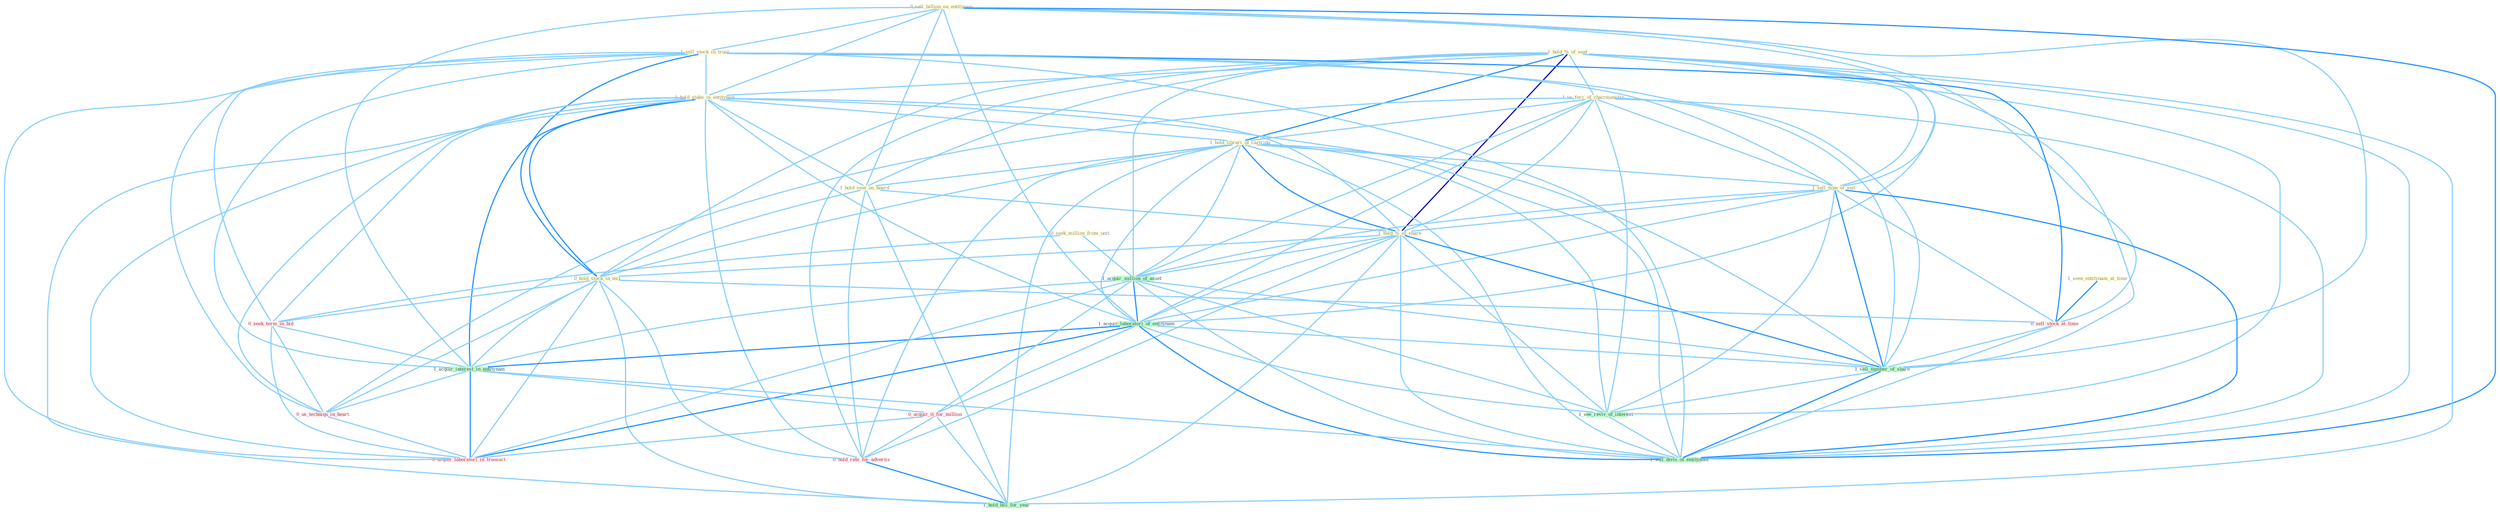 Graph G{ 
    node
    [shape=polygon,style=filled,width=.5,height=.06,color="#BDFCC9",fixedsize=true,fontsize=4,
    fontcolor="#2f4f4f"];
    {node
    [color="#ffffe0", fontcolor="#8b7d6b"] "1_seen_entitynam_at_time " "0_sell_billion_on_entitynam " "1_hold_%_of_seat " "1_sell_stock_in_trust " "1_hold_stake_in_entitynam " "1_us_forc_of_chairmanship " "1_hold_librari_of_cartridg " "1_hold_seat_on_board " "1_sell_type_of_suit " "1_hold_%_of_share " "0_hold_stock_in_mix " "0_seek_million_from_unit "}
{node [color="#fff0f5", fontcolor="#b22222"] "0_seek_term_in_bid " "0_us_techniqu_in_heart " "0_acquir_it_for_million " "0_hold_rate_for_advertis " "0_acquir_laboratori_in_transact " "0_sell_stock_at_time "}
edge [color="#B0E2FF"];

	"1_seen_entitynam_at_time " -- "0_sell_stock_at_time " [w="2", color="#1e90ff" , len=0.8];
	"0_sell_billion_on_entitynam " -- "1_sell_stock_in_trust " [w="1", color="#87cefa" ];
	"0_sell_billion_on_entitynam " -- "1_hold_stake_in_entitynam " [w="1", color="#87cefa" ];
	"0_sell_billion_on_entitynam " -- "1_hold_seat_on_board " [w="1", color="#87cefa" ];
	"0_sell_billion_on_entitynam " -- "1_sell_type_of_suit " [w="1", color="#87cefa" ];
	"0_sell_billion_on_entitynam " -- "1_acquir_laboratori_of_entitynam " [w="1", color="#87cefa" ];
	"0_sell_billion_on_entitynam " -- "1_acquir_interest_in_entitynam " [w="1", color="#87cefa" ];
	"0_sell_billion_on_entitynam " -- "0_sell_stock_at_time " [w="1", color="#87cefa" ];
	"0_sell_billion_on_entitynam " -- "1_sell_number_of_share " [w="1", color="#87cefa" ];
	"0_sell_billion_on_entitynam " -- "1_sell_divis_of_entitynam " [w="2", color="#1e90ff" , len=0.8];
	"1_hold_%_of_seat " -- "1_hold_stake_in_entitynam " [w="1", color="#87cefa" ];
	"1_hold_%_of_seat " -- "1_us_forc_of_chairmanship " [w="1", color="#87cefa" ];
	"1_hold_%_of_seat " -- "1_hold_librari_of_cartridg " [w="2", color="#1e90ff" , len=0.8];
	"1_hold_%_of_seat " -- "1_hold_seat_on_board " [w="1", color="#87cefa" ];
	"1_hold_%_of_seat " -- "1_sell_type_of_suit " [w="1", color="#87cefa" ];
	"1_hold_%_of_seat " -- "1_hold_%_of_share " [w="3", color="#0000cd" , len=0.6];
	"1_hold_%_of_seat " -- "0_hold_stock_in_mix " [w="1", color="#87cefa" ];
	"1_hold_%_of_seat " -- "1_acquir_million_of_asset " [w="1", color="#87cefa" ];
	"1_hold_%_of_seat " -- "1_acquir_laboratori_of_entitynam " [w="1", color="#87cefa" ];
	"1_hold_%_of_seat " -- "0_hold_rate_for_advertis " [w="1", color="#87cefa" ];
	"1_hold_%_of_seat " -- "1_sell_number_of_share " [w="1", color="#87cefa" ];
	"1_hold_%_of_seat " -- "1_see_reviv_of_interest " [w="1", color="#87cefa" ];
	"1_hold_%_of_seat " -- "1_hold_bill_for_year " [w="1", color="#87cefa" ];
	"1_hold_%_of_seat " -- "1_sell_divis_of_entitynam " [w="1", color="#87cefa" ];
	"1_sell_stock_in_trust " -- "1_hold_stake_in_entitynam " [w="1", color="#87cefa" ];
	"1_sell_stock_in_trust " -- "1_sell_type_of_suit " [w="1", color="#87cefa" ];
	"1_sell_stock_in_trust " -- "0_hold_stock_in_mix " [w="2", color="#1e90ff" , len=0.8];
	"1_sell_stock_in_trust " -- "0_seek_term_in_bid " [w="1", color="#87cefa" ];
	"1_sell_stock_in_trust " -- "1_acquir_interest_in_entitynam " [w="1", color="#87cefa" ];
	"1_sell_stock_in_trust " -- "0_us_techniqu_in_heart " [w="1", color="#87cefa" ];
	"1_sell_stock_in_trust " -- "0_acquir_laboratori_in_transact " [w="1", color="#87cefa" ];
	"1_sell_stock_in_trust " -- "0_sell_stock_at_time " [w="2", color="#1e90ff" , len=0.8];
	"1_sell_stock_in_trust " -- "1_sell_number_of_share " [w="1", color="#87cefa" ];
	"1_sell_stock_in_trust " -- "1_sell_divis_of_entitynam " [w="1", color="#87cefa" ];
	"1_hold_stake_in_entitynam " -- "1_hold_librari_of_cartridg " [w="1", color="#87cefa" ];
	"1_hold_stake_in_entitynam " -- "1_hold_seat_on_board " [w="1", color="#87cefa" ];
	"1_hold_stake_in_entitynam " -- "1_hold_%_of_share " [w="1", color="#87cefa" ];
	"1_hold_stake_in_entitynam " -- "0_hold_stock_in_mix " [w="2", color="#1e90ff" , len=0.8];
	"1_hold_stake_in_entitynam " -- "1_acquir_laboratori_of_entitynam " [w="1", color="#87cefa" ];
	"1_hold_stake_in_entitynam " -- "0_seek_term_in_bid " [w="1", color="#87cefa" ];
	"1_hold_stake_in_entitynam " -- "1_acquir_interest_in_entitynam " [w="2", color="#1e90ff" , len=0.8];
	"1_hold_stake_in_entitynam " -- "0_us_techniqu_in_heart " [w="1", color="#87cefa" ];
	"1_hold_stake_in_entitynam " -- "0_hold_rate_for_advertis " [w="1", color="#87cefa" ];
	"1_hold_stake_in_entitynam " -- "0_acquir_laboratori_in_transact " [w="1", color="#87cefa" ];
	"1_hold_stake_in_entitynam " -- "1_hold_bill_for_year " [w="1", color="#87cefa" ];
	"1_hold_stake_in_entitynam " -- "1_sell_divis_of_entitynam " [w="1", color="#87cefa" ];
	"1_us_forc_of_chairmanship " -- "1_hold_librari_of_cartridg " [w="1", color="#87cefa" ];
	"1_us_forc_of_chairmanship " -- "1_sell_type_of_suit " [w="1", color="#87cefa" ];
	"1_us_forc_of_chairmanship " -- "1_hold_%_of_share " [w="1", color="#87cefa" ];
	"1_us_forc_of_chairmanship " -- "1_acquir_million_of_asset " [w="1", color="#87cefa" ];
	"1_us_forc_of_chairmanship " -- "1_acquir_laboratori_of_entitynam " [w="1", color="#87cefa" ];
	"1_us_forc_of_chairmanship " -- "0_us_techniqu_in_heart " [w="1", color="#87cefa" ];
	"1_us_forc_of_chairmanship " -- "1_sell_number_of_share " [w="1", color="#87cefa" ];
	"1_us_forc_of_chairmanship " -- "1_see_reviv_of_interest " [w="1", color="#87cefa" ];
	"1_us_forc_of_chairmanship " -- "1_sell_divis_of_entitynam " [w="1", color="#87cefa" ];
	"1_hold_librari_of_cartridg " -- "1_hold_seat_on_board " [w="1", color="#87cefa" ];
	"1_hold_librari_of_cartridg " -- "1_sell_type_of_suit " [w="1", color="#87cefa" ];
	"1_hold_librari_of_cartridg " -- "1_hold_%_of_share " [w="2", color="#1e90ff" , len=0.8];
	"1_hold_librari_of_cartridg " -- "0_hold_stock_in_mix " [w="1", color="#87cefa" ];
	"1_hold_librari_of_cartridg " -- "1_acquir_million_of_asset " [w="1", color="#87cefa" ];
	"1_hold_librari_of_cartridg " -- "1_acquir_laboratori_of_entitynam " [w="1", color="#87cefa" ];
	"1_hold_librari_of_cartridg " -- "0_hold_rate_for_advertis " [w="1", color="#87cefa" ];
	"1_hold_librari_of_cartridg " -- "1_sell_number_of_share " [w="1", color="#87cefa" ];
	"1_hold_librari_of_cartridg " -- "1_see_reviv_of_interest " [w="1", color="#87cefa" ];
	"1_hold_librari_of_cartridg " -- "1_hold_bill_for_year " [w="1", color="#87cefa" ];
	"1_hold_librari_of_cartridg " -- "1_sell_divis_of_entitynam " [w="1", color="#87cefa" ];
	"1_hold_seat_on_board " -- "1_hold_%_of_share " [w="1", color="#87cefa" ];
	"1_hold_seat_on_board " -- "0_hold_stock_in_mix " [w="1", color="#87cefa" ];
	"1_hold_seat_on_board " -- "0_hold_rate_for_advertis " [w="1", color="#87cefa" ];
	"1_hold_seat_on_board " -- "1_hold_bill_for_year " [w="1", color="#87cefa" ];
	"1_sell_type_of_suit " -- "1_hold_%_of_share " [w="1", color="#87cefa" ];
	"1_sell_type_of_suit " -- "1_acquir_million_of_asset " [w="1", color="#87cefa" ];
	"1_sell_type_of_suit " -- "1_acquir_laboratori_of_entitynam " [w="1", color="#87cefa" ];
	"1_sell_type_of_suit " -- "0_sell_stock_at_time " [w="1", color="#87cefa" ];
	"1_sell_type_of_suit " -- "1_sell_number_of_share " [w="2", color="#1e90ff" , len=0.8];
	"1_sell_type_of_suit " -- "1_see_reviv_of_interest " [w="1", color="#87cefa" ];
	"1_sell_type_of_suit " -- "1_sell_divis_of_entitynam " [w="2", color="#1e90ff" , len=0.8];
	"1_hold_%_of_share " -- "0_hold_stock_in_mix " [w="1", color="#87cefa" ];
	"1_hold_%_of_share " -- "1_acquir_million_of_asset " [w="1", color="#87cefa" ];
	"1_hold_%_of_share " -- "1_acquir_laboratori_of_entitynam " [w="1", color="#87cefa" ];
	"1_hold_%_of_share " -- "0_hold_rate_for_advertis " [w="1", color="#87cefa" ];
	"1_hold_%_of_share " -- "1_sell_number_of_share " [w="2", color="#1e90ff" , len=0.8];
	"1_hold_%_of_share " -- "1_see_reviv_of_interest " [w="1", color="#87cefa" ];
	"1_hold_%_of_share " -- "1_hold_bill_for_year " [w="1", color="#87cefa" ];
	"1_hold_%_of_share " -- "1_sell_divis_of_entitynam " [w="1", color="#87cefa" ];
	"0_hold_stock_in_mix " -- "0_seek_term_in_bid " [w="1", color="#87cefa" ];
	"0_hold_stock_in_mix " -- "1_acquir_interest_in_entitynam " [w="1", color="#87cefa" ];
	"0_hold_stock_in_mix " -- "0_us_techniqu_in_heart " [w="1", color="#87cefa" ];
	"0_hold_stock_in_mix " -- "0_hold_rate_for_advertis " [w="1", color="#87cefa" ];
	"0_hold_stock_in_mix " -- "0_acquir_laboratori_in_transact " [w="1", color="#87cefa" ];
	"0_hold_stock_in_mix " -- "0_sell_stock_at_time " [w="1", color="#87cefa" ];
	"0_hold_stock_in_mix " -- "1_hold_bill_for_year " [w="1", color="#87cefa" ];
	"0_seek_million_from_unit " -- "1_acquir_million_of_asset " [w="1", color="#87cefa" ];
	"0_seek_million_from_unit " -- "0_seek_term_in_bid " [w="1", color="#87cefa" ];
	"1_acquir_million_of_asset " -- "1_acquir_laboratori_of_entitynam " [w="2", color="#1e90ff" , len=0.8];
	"1_acquir_million_of_asset " -- "1_acquir_interest_in_entitynam " [w="1", color="#87cefa" ];
	"1_acquir_million_of_asset " -- "0_acquir_it_for_million " [w="1", color="#87cefa" ];
	"1_acquir_million_of_asset " -- "0_acquir_laboratori_in_transact " [w="1", color="#87cefa" ];
	"1_acquir_million_of_asset " -- "1_sell_number_of_share " [w="1", color="#87cefa" ];
	"1_acquir_million_of_asset " -- "1_see_reviv_of_interest " [w="1", color="#87cefa" ];
	"1_acquir_million_of_asset " -- "1_sell_divis_of_entitynam " [w="1", color="#87cefa" ];
	"1_acquir_laboratori_of_entitynam " -- "1_acquir_interest_in_entitynam " [w="2", color="#1e90ff" , len=0.8];
	"1_acquir_laboratori_of_entitynam " -- "0_acquir_it_for_million " [w="1", color="#87cefa" ];
	"1_acquir_laboratori_of_entitynam " -- "0_acquir_laboratori_in_transact " [w="2", color="#1e90ff" , len=0.8];
	"1_acquir_laboratori_of_entitynam " -- "1_sell_number_of_share " [w="1", color="#87cefa" ];
	"1_acquir_laboratori_of_entitynam " -- "1_see_reviv_of_interest " [w="1", color="#87cefa" ];
	"1_acquir_laboratori_of_entitynam " -- "1_sell_divis_of_entitynam " [w="2", color="#1e90ff" , len=0.8];
	"0_seek_term_in_bid " -- "1_acquir_interest_in_entitynam " [w="1", color="#87cefa" ];
	"0_seek_term_in_bid " -- "0_us_techniqu_in_heart " [w="1", color="#87cefa" ];
	"0_seek_term_in_bid " -- "0_acquir_laboratori_in_transact " [w="1", color="#87cefa" ];
	"1_acquir_interest_in_entitynam " -- "0_us_techniqu_in_heart " [w="1", color="#87cefa" ];
	"1_acquir_interest_in_entitynam " -- "0_acquir_it_for_million " [w="1", color="#87cefa" ];
	"1_acquir_interest_in_entitynam " -- "0_acquir_laboratori_in_transact " [w="2", color="#1e90ff" , len=0.8];
	"1_acquir_interest_in_entitynam " -- "1_sell_divis_of_entitynam " [w="1", color="#87cefa" ];
	"0_us_techniqu_in_heart " -- "0_acquir_laboratori_in_transact " [w="1", color="#87cefa" ];
	"0_acquir_it_for_million " -- "0_hold_rate_for_advertis " [w="1", color="#87cefa" ];
	"0_acquir_it_for_million " -- "0_acquir_laboratori_in_transact " [w="1", color="#87cefa" ];
	"0_acquir_it_for_million " -- "1_hold_bill_for_year " [w="1", color="#87cefa" ];
	"0_hold_rate_for_advertis " -- "1_hold_bill_for_year " [w="2", color="#1e90ff" , len=0.8];
	"0_sell_stock_at_time " -- "1_sell_number_of_share " [w="1", color="#87cefa" ];
	"0_sell_stock_at_time " -- "1_sell_divis_of_entitynam " [w="1", color="#87cefa" ];
	"1_sell_number_of_share " -- "1_see_reviv_of_interest " [w="1", color="#87cefa" ];
	"1_sell_number_of_share " -- "1_sell_divis_of_entitynam " [w="2", color="#1e90ff" , len=0.8];
	"1_see_reviv_of_interest " -- "1_sell_divis_of_entitynam " [w="1", color="#87cefa" ];
}